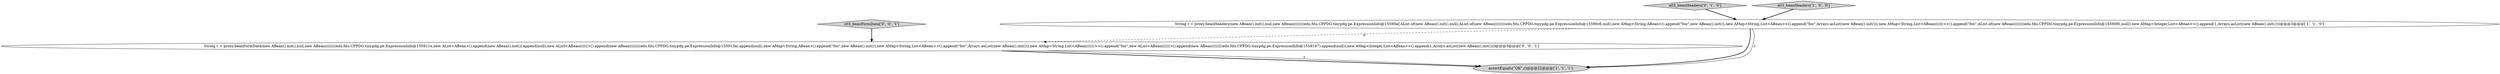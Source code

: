 digraph {
4 [style = filled, label = "c03_beanFormData['0', '0', '1']", fillcolor = lightgray, shape = diamond image = "AAA0AAABBB3BBB"];
3 [style = filled, label = "a03_beanHeaders['0', '1', '0']", fillcolor = lightgray, shape = diamond image = "AAA0AAABBB2BBB"];
1 [style = filled, label = "a03_beanHeaders['1', '0', '0']", fillcolor = lightgray, shape = diamond image = "AAA0AAABBB1BBB"];
2 [style = filled, label = "String r = proxy.beanHeaders(new ABean().init(),null,new ABean((((((((edu.fdu.CPPDG.tinypdg.pe.ExpressionInfo@15590af,AList.of(new ABean().init(),null),AList.of(new ABean((((((((edu.fdu.CPPDG.tinypdg.pe.ExpressionInfo@15590c6,null),new AMap<String,ABean>().append(\"foo\",new ABean().init()),new AMap<String,List<ABean>>().append(\"foo\",Arrays.asList(new ABean().init())),new AMap<String,List<ABean((((((>>().append(\"foo\",AList.of(new ABean((((((((edu.fdu.CPPDG.tinypdg.pe.ExpressionInfo@15590f0,null)),new AMap<Integer,List<ABean>>().append(1,Arrays.asList(new ABean().init())))@@@3@@@['1', '1', '0']", fillcolor = white, shape = ellipse image = "AAA0AAABBB1BBB"];
5 [style = filled, label = "String r = proxy.beanFormData(new ABean().init(),null,new ABean((((((((edu.fdu.CPPDG.tinypdg.pe.ExpressionInfo@155911e,new AList<ABean>().append(new ABean().init()).append(null),new AList<ABean((((((>().append(new ABean((((((((edu.fdu.CPPDG.tinypdg.pe.ExpressionInfo@155913a).append(null),new AMap<String,ABean>().append(\"foo\",new ABean().init()),new AMap<String,List<ABean>>().append(\"foo\",Arrays.asList(new ABean().init())),new AMap<String,List<ABean((((((>>().append(\"foo\",new AList<ABean((((((>().append(new ABean((((((((edu.fdu.CPPDG.tinypdg.pe.ExpressionInfo@1559167).append(null)),new AMap<Integer,List<ABean>>().append(1,Arrays.asList(new ABean().init())))@@@3@@@['0', '0', '1']", fillcolor = white, shape = ellipse image = "AAA0AAABBB3BBB"];
0 [style = filled, label = "assertEquals(\"OK\",r)@@@22@@@['1', '1', '1']", fillcolor = lightgray, shape = ellipse image = "AAA0AAABBB1BBB"];
2->5 [style = dashed, label="0"];
1->2 [style = bold, label=""];
2->0 [style = bold, label=""];
3->2 [style = bold, label=""];
5->0 [style = bold, label=""];
4->5 [style = bold, label=""];
2->0 [style = solid, label="r"];
5->0 [style = solid, label="r"];
}

